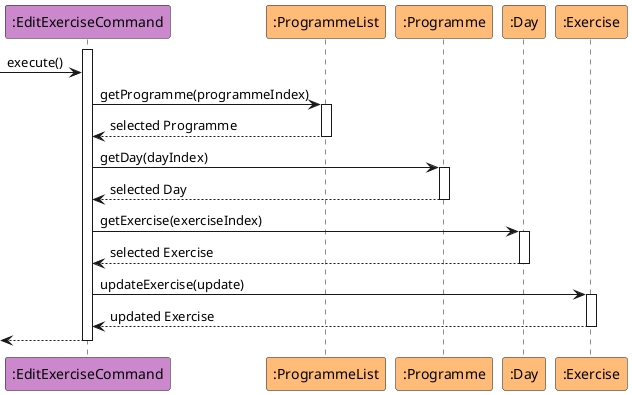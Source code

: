 @startuml
participant ":EditExerciseCommand" as AddExerciseCommand #cc88cc
participant ":ProgrammeList" as ProgrammeList #ffbb77
participant ":Programme" as Programme #ffbb77
participant ":Day" as Day #ffbb77
participant ":Exercise" as Exercise #ffbb77


activate AddExerciseCommand
-> AddExerciseCommand : execute()

AddExerciseCommand -> ProgrammeList : getProgramme(programmeIndex)
activate ProgrammeList
ProgrammeList --> AddExerciseCommand : selected Programme
deactivate ProgrammeList

AddExerciseCommand -> Programme : getDay(dayIndex)
activate Programme
Programme --> AddExerciseCommand : selected Day
deactivate Programme

AddExerciseCommand -> Day: getExercise(exerciseIndex)
activate Day
Day --> AddExerciseCommand: selected Exercise
deactivate Day

AddExerciseCommand -> Exercise: updateExercise(update)
activate Exercise
AddExerciseCommand <-- Exercise: updated Exercise
deactivate Exercise

<-- AddExerciseCommand
deactivate AddExerciseCommand
@enduml
